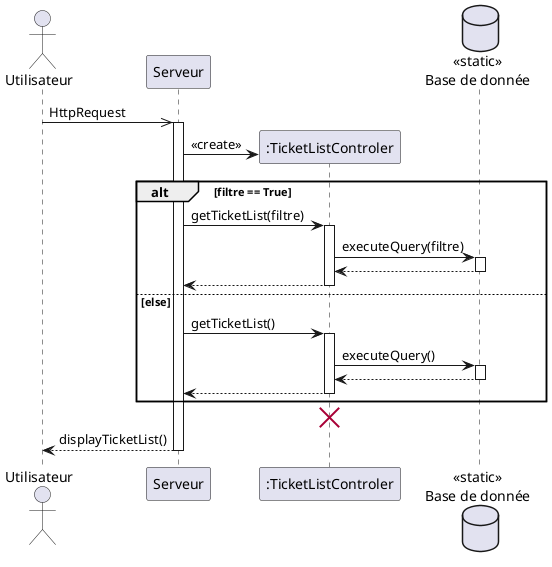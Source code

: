 @startuml sequence consulter un ticket
actor client as "Utilisateur" order 1 
participant server as "Serveur"   order 2
database bdd as "<<static>>\nBase de donnée" order 4

client ->> server : HttpRequest
activate server
create ticketListCtrl as ":TicketListControler" order 3
server -> ticketListCtrl : <<create>>

alt filtre == True
    server -> ticketListCtrl : getTicketList(filtre)
    activate ticketListCtrl

    ticketListCtrl -> bdd : executeQuery(filtre)
    activate bdd
    bdd --> ticketListCtrl
    deactivate bdd

    ticketListCtrl --> server
    deactivate ticketListCtrl
else else
    server -> ticketListCtrl : getTicketList()
    activate ticketListCtrl

    ticketListCtrl -> bdd : executeQuery()
    activate bdd
    bdd --> ticketListCtrl
    deactivate bdd

    ticketListCtrl --> server
    deactivate ticketListCtrl
end
destroy ticketListCtrl

server --> client : displayTicketList()
deactivate server

@enduml